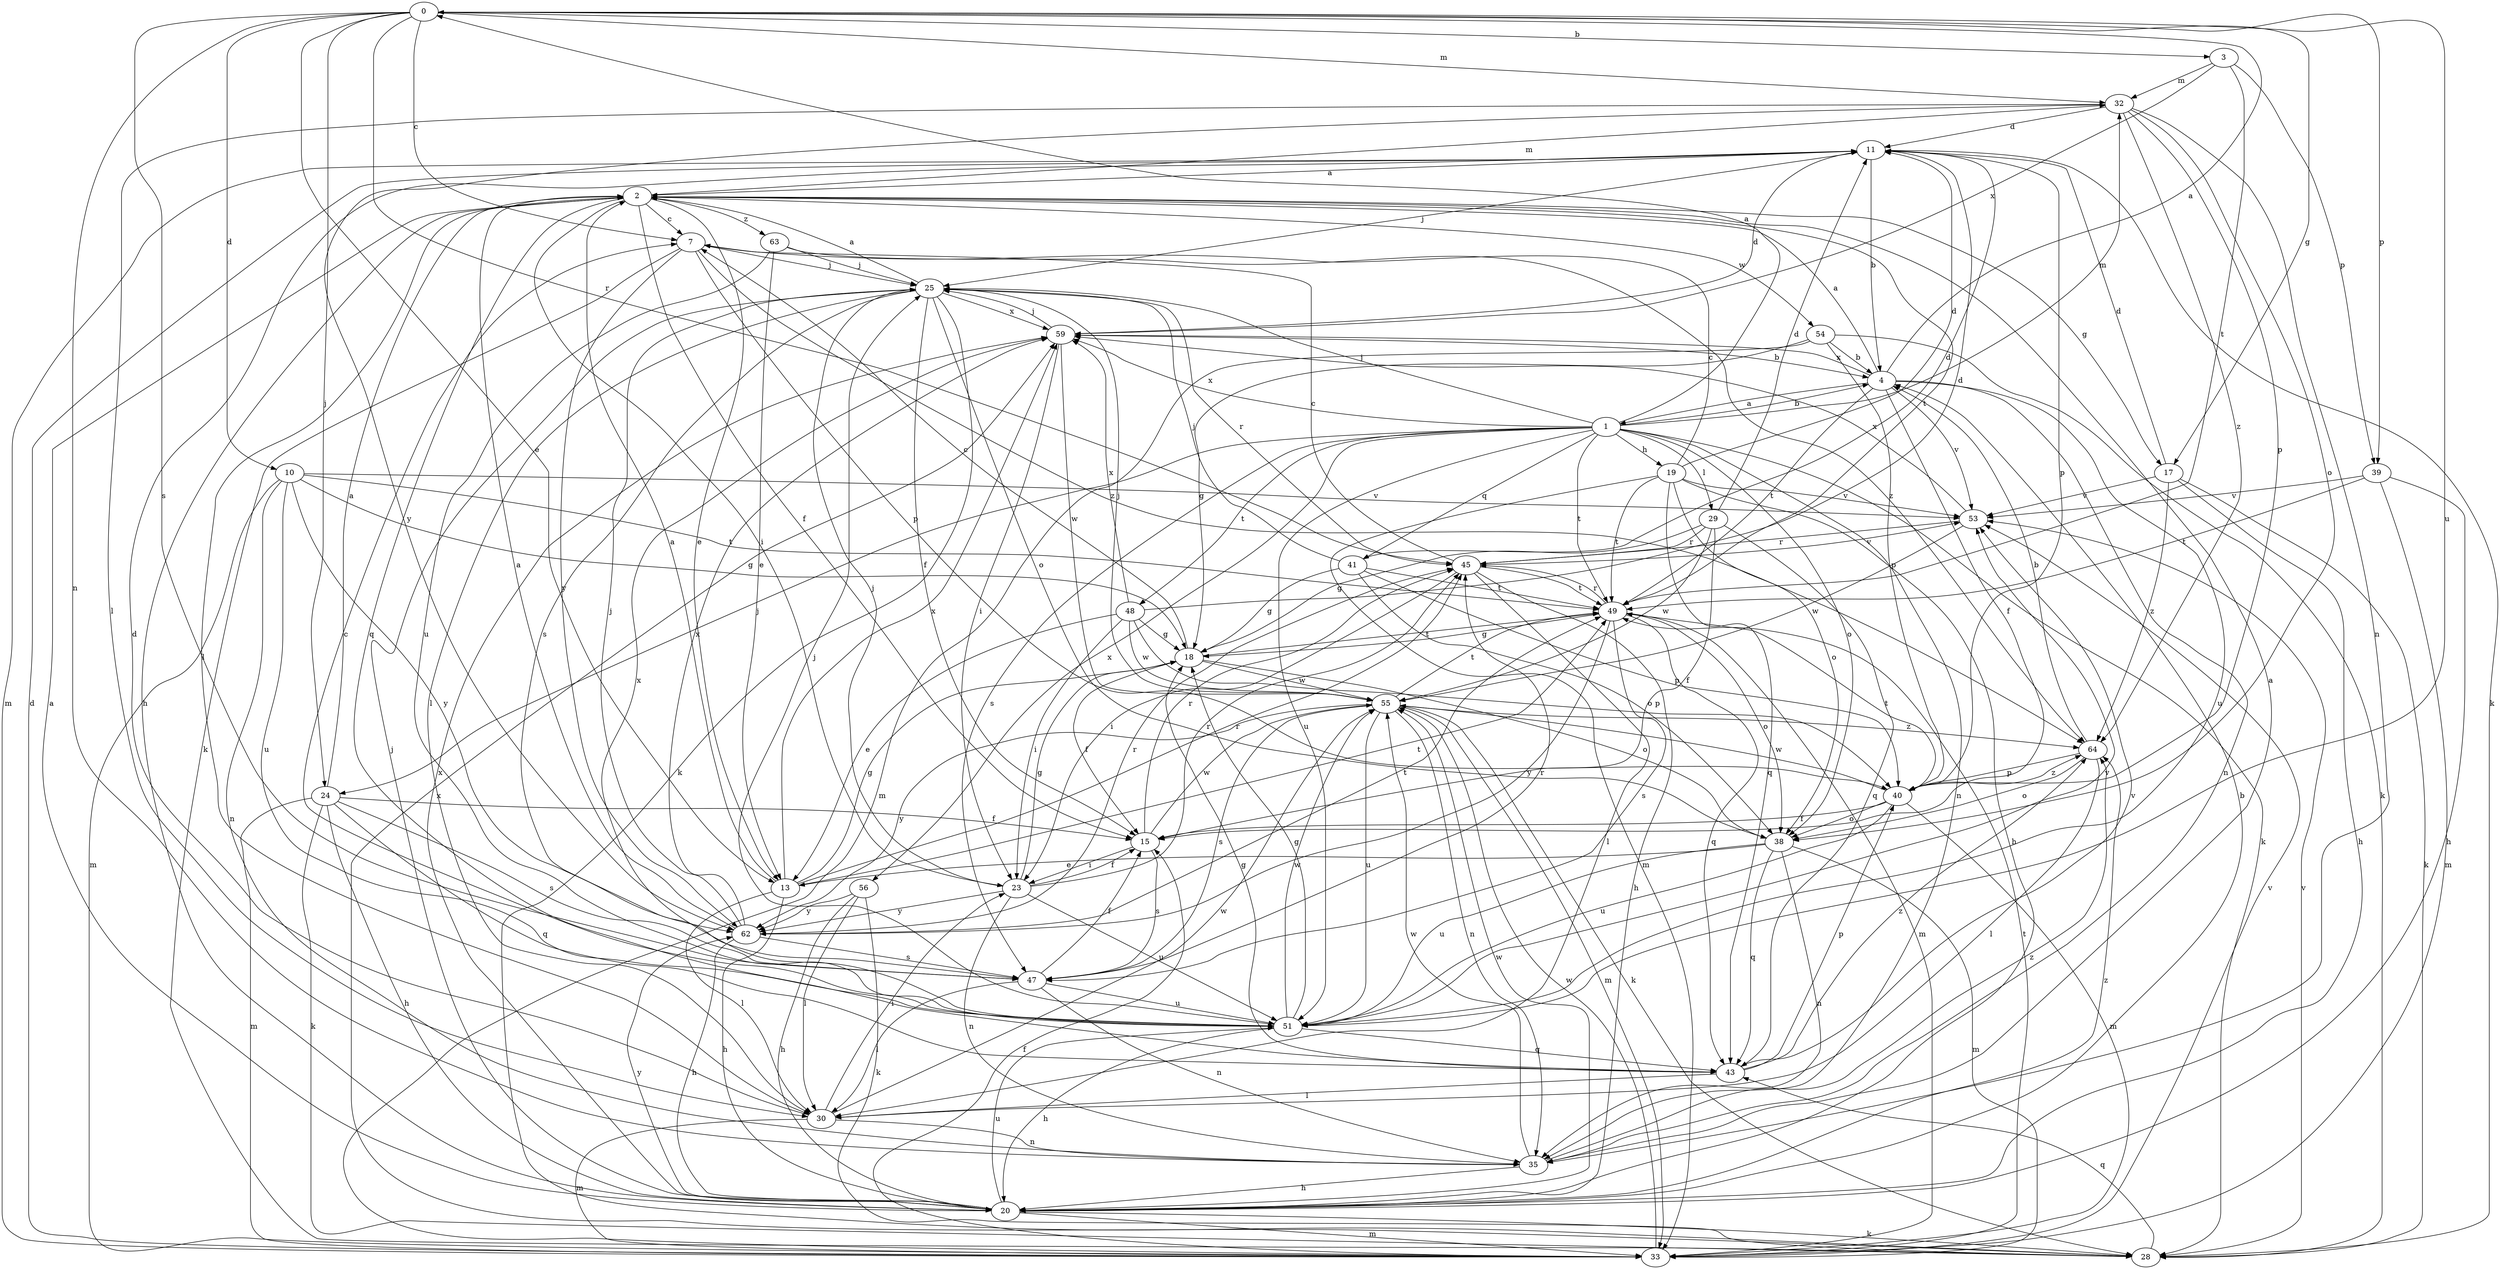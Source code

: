 strict digraph  {
0;
1;
2;
3;
4;
7;
10;
11;
13;
15;
17;
18;
19;
20;
23;
24;
25;
28;
29;
30;
32;
33;
35;
38;
39;
40;
41;
43;
45;
47;
48;
49;
51;
53;
54;
55;
56;
59;
62;
63;
64;
0 -> 3  [label=b];
0 -> 7  [label=c];
0 -> 10  [label=d];
0 -> 13  [label=e];
0 -> 17  [label=g];
0 -> 24  [label=j];
0 -> 32  [label=m];
0 -> 35  [label=n];
0 -> 39  [label=p];
0 -> 45  [label=r];
0 -> 47  [label=s];
0 -> 51  [label=u];
1 -> 0  [label=a];
1 -> 4  [label=b];
1 -> 19  [label=h];
1 -> 24  [label=j];
1 -> 25  [label=j];
1 -> 28  [label=k];
1 -> 29  [label=l];
1 -> 32  [label=m];
1 -> 35  [label=n];
1 -> 38  [label=o];
1 -> 41  [label=q];
1 -> 47  [label=s];
1 -> 48  [label=t];
1 -> 49  [label=t];
1 -> 51  [label=u];
1 -> 56  [label=x];
1 -> 59  [label=x];
2 -> 7  [label=c];
2 -> 13  [label=e];
2 -> 15  [label=f];
2 -> 17  [label=g];
2 -> 20  [label=h];
2 -> 23  [label=i];
2 -> 30  [label=l];
2 -> 32  [label=m];
2 -> 43  [label=q];
2 -> 49  [label=t];
2 -> 54  [label=w];
2 -> 63  [label=z];
3 -> 32  [label=m];
3 -> 39  [label=p];
3 -> 49  [label=t];
3 -> 59  [label=x];
4 -> 0  [label=a];
4 -> 1  [label=a];
4 -> 2  [label=a];
4 -> 15  [label=f];
4 -> 35  [label=n];
4 -> 49  [label=t];
4 -> 51  [label=u];
4 -> 53  [label=v];
4 -> 59  [label=x];
7 -> 25  [label=j];
7 -> 28  [label=k];
7 -> 40  [label=p];
7 -> 62  [label=y];
7 -> 64  [label=z];
10 -> 18  [label=g];
10 -> 33  [label=m];
10 -> 35  [label=n];
10 -> 49  [label=t];
10 -> 51  [label=u];
10 -> 53  [label=v];
10 -> 62  [label=y];
11 -> 2  [label=a];
11 -> 4  [label=b];
11 -> 25  [label=j];
11 -> 28  [label=k];
11 -> 33  [label=m];
11 -> 40  [label=p];
13 -> 2  [label=a];
13 -> 18  [label=g];
13 -> 20  [label=h];
13 -> 30  [label=l];
13 -> 45  [label=r];
13 -> 49  [label=t];
13 -> 59  [label=x];
15 -> 23  [label=i];
15 -> 45  [label=r];
15 -> 47  [label=s];
15 -> 55  [label=w];
17 -> 11  [label=d];
17 -> 20  [label=h];
17 -> 28  [label=k];
17 -> 53  [label=v];
17 -> 64  [label=z];
18 -> 7  [label=c];
18 -> 15  [label=f];
18 -> 38  [label=o];
18 -> 49  [label=t];
18 -> 55  [label=w];
19 -> 7  [label=c];
19 -> 11  [label=d];
19 -> 20  [label=h];
19 -> 33  [label=m];
19 -> 38  [label=o];
19 -> 43  [label=q];
19 -> 49  [label=t];
19 -> 53  [label=v];
20 -> 2  [label=a];
20 -> 4  [label=b];
20 -> 25  [label=j];
20 -> 28  [label=k];
20 -> 33  [label=m];
20 -> 51  [label=u];
20 -> 55  [label=w];
20 -> 59  [label=x];
20 -> 62  [label=y];
20 -> 64  [label=z];
23 -> 15  [label=f];
23 -> 18  [label=g];
23 -> 25  [label=j];
23 -> 35  [label=n];
23 -> 45  [label=r];
23 -> 51  [label=u];
23 -> 62  [label=y];
24 -> 2  [label=a];
24 -> 15  [label=f];
24 -> 20  [label=h];
24 -> 28  [label=k];
24 -> 33  [label=m];
24 -> 43  [label=q];
24 -> 47  [label=s];
25 -> 2  [label=a];
25 -> 15  [label=f];
25 -> 28  [label=k];
25 -> 30  [label=l];
25 -> 38  [label=o];
25 -> 45  [label=r];
25 -> 47  [label=s];
25 -> 59  [label=x];
28 -> 43  [label=q];
28 -> 53  [label=v];
28 -> 59  [label=x];
29 -> 11  [label=d];
29 -> 15  [label=f];
29 -> 18  [label=g];
29 -> 43  [label=q];
29 -> 45  [label=r];
29 -> 55  [label=w];
30 -> 11  [label=d];
30 -> 23  [label=i];
30 -> 33  [label=m];
30 -> 35  [label=n];
30 -> 55  [label=w];
32 -> 11  [label=d];
32 -> 30  [label=l];
32 -> 35  [label=n];
32 -> 38  [label=o];
32 -> 40  [label=p];
32 -> 62  [label=y];
32 -> 64  [label=z];
33 -> 11  [label=d];
33 -> 15  [label=f];
33 -> 49  [label=t];
33 -> 53  [label=v];
33 -> 55  [label=w];
35 -> 2  [label=a];
35 -> 20  [label=h];
35 -> 55  [label=w];
35 -> 64  [label=z];
38 -> 13  [label=e];
38 -> 33  [label=m];
38 -> 35  [label=n];
38 -> 43  [label=q];
38 -> 51  [label=u];
39 -> 20  [label=h];
39 -> 33  [label=m];
39 -> 49  [label=t];
39 -> 53  [label=v];
40 -> 15  [label=f];
40 -> 33  [label=m];
40 -> 38  [label=o];
40 -> 49  [label=t];
40 -> 51  [label=u];
40 -> 55  [label=w];
40 -> 64  [label=z];
41 -> 11  [label=d];
41 -> 18  [label=g];
41 -> 25  [label=j];
41 -> 38  [label=o];
41 -> 40  [label=p];
41 -> 49  [label=t];
43 -> 18  [label=g];
43 -> 30  [label=l];
43 -> 40  [label=p];
43 -> 53  [label=v];
43 -> 64  [label=z];
45 -> 7  [label=c];
45 -> 20  [label=h];
45 -> 23  [label=i];
45 -> 30  [label=l];
45 -> 49  [label=t];
45 -> 53  [label=v];
47 -> 15  [label=f];
47 -> 30  [label=l];
47 -> 35  [label=n];
47 -> 45  [label=r];
47 -> 51  [label=u];
48 -> 11  [label=d];
48 -> 13  [label=e];
48 -> 18  [label=g];
48 -> 23  [label=i];
48 -> 40  [label=p];
48 -> 55  [label=w];
48 -> 59  [label=x];
49 -> 18  [label=g];
49 -> 33  [label=m];
49 -> 38  [label=o];
49 -> 43  [label=q];
49 -> 45  [label=r];
49 -> 47  [label=s];
49 -> 62  [label=y];
51 -> 7  [label=c];
51 -> 18  [label=g];
51 -> 20  [label=h];
51 -> 25  [label=j];
51 -> 43  [label=q];
51 -> 53  [label=v];
51 -> 55  [label=w];
51 -> 59  [label=x];
53 -> 45  [label=r];
53 -> 55  [label=w];
53 -> 59  [label=x];
54 -> 4  [label=b];
54 -> 18  [label=g];
54 -> 28  [label=k];
54 -> 33  [label=m];
54 -> 40  [label=p];
55 -> 25  [label=j];
55 -> 28  [label=k];
55 -> 33  [label=m];
55 -> 35  [label=n];
55 -> 47  [label=s];
55 -> 49  [label=t];
55 -> 51  [label=u];
55 -> 62  [label=y];
55 -> 64  [label=z];
56 -> 20  [label=h];
56 -> 28  [label=k];
56 -> 30  [label=l];
56 -> 62  [label=y];
59 -> 4  [label=b];
59 -> 11  [label=d];
59 -> 23  [label=i];
59 -> 25  [label=j];
59 -> 55  [label=w];
62 -> 2  [label=a];
62 -> 20  [label=h];
62 -> 25  [label=j];
62 -> 45  [label=r];
62 -> 47  [label=s];
62 -> 49  [label=t];
62 -> 59  [label=x];
63 -> 13  [label=e];
63 -> 25  [label=j];
63 -> 51  [label=u];
63 -> 64  [label=z];
64 -> 4  [label=b];
64 -> 30  [label=l];
64 -> 38  [label=o];
64 -> 40  [label=p];
}

